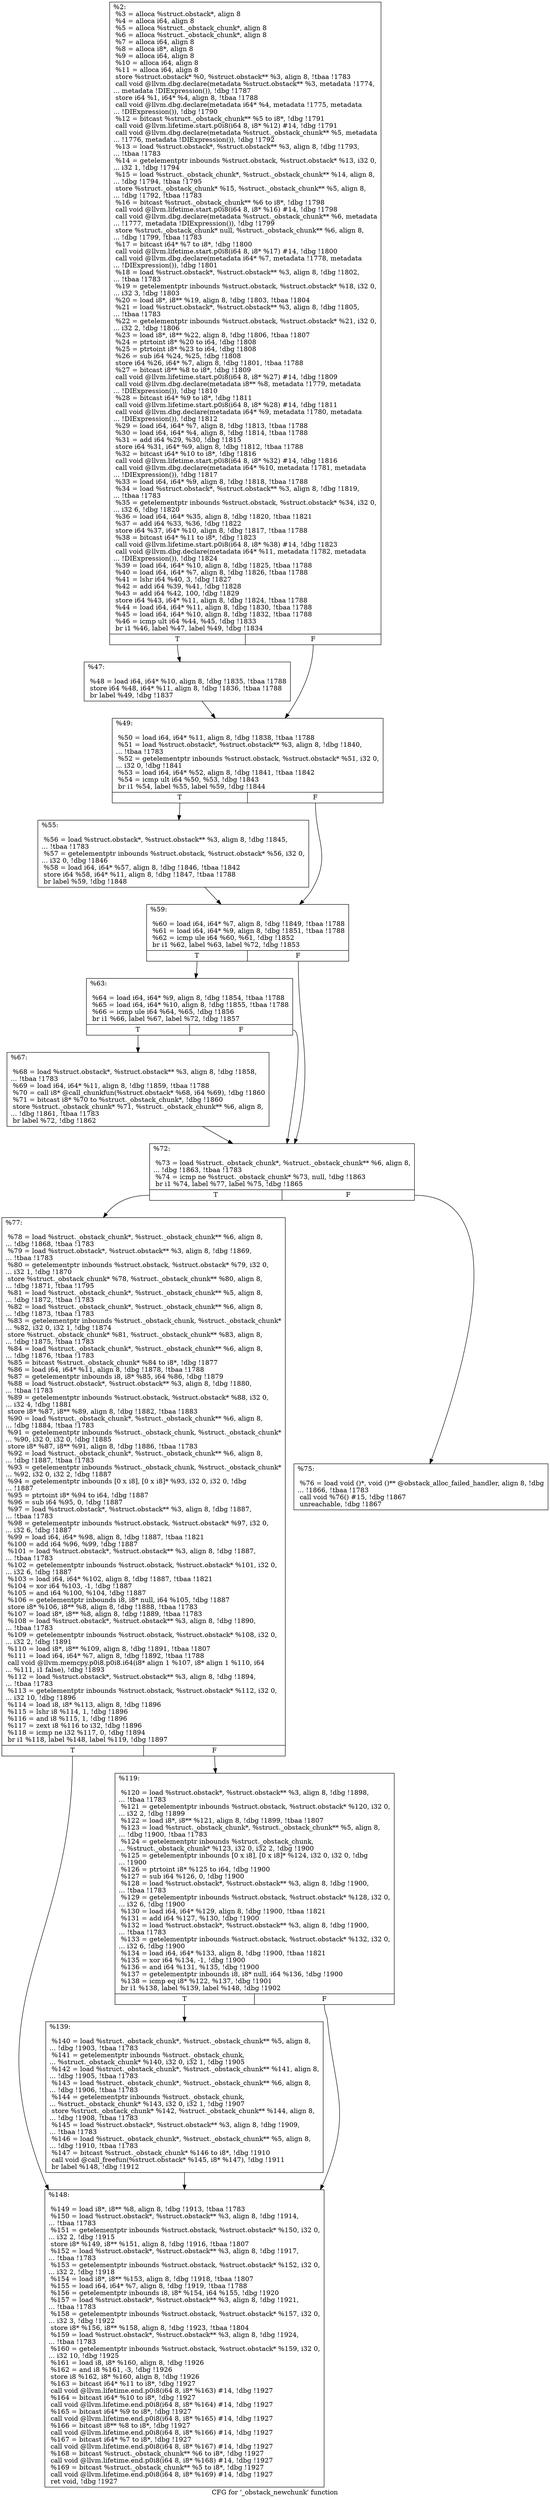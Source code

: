 digraph "CFG for '_obstack_newchunk' function" {
	label="CFG for '_obstack_newchunk' function";

	Node0x233b8f0 [shape=record,label="{%2:\l  %3 = alloca %struct.obstack*, align 8\l  %4 = alloca i64, align 8\l  %5 = alloca %struct._obstack_chunk*, align 8\l  %6 = alloca %struct._obstack_chunk*, align 8\l  %7 = alloca i64, align 8\l  %8 = alloca i8*, align 8\l  %9 = alloca i64, align 8\l  %10 = alloca i64, align 8\l  %11 = alloca i64, align 8\l  store %struct.obstack* %0, %struct.obstack** %3, align 8, !tbaa !1783\l  call void @llvm.dbg.declare(metadata %struct.obstack** %3, metadata !1774,\l... metadata !DIExpression()), !dbg !1787\l  store i64 %1, i64* %4, align 8, !tbaa !1788\l  call void @llvm.dbg.declare(metadata i64* %4, metadata !1775, metadata\l... !DIExpression()), !dbg !1790\l  %12 = bitcast %struct._obstack_chunk** %5 to i8*, !dbg !1791\l  call void @llvm.lifetime.start.p0i8(i64 8, i8* %12) #14, !dbg !1791\l  call void @llvm.dbg.declare(metadata %struct._obstack_chunk** %5, metadata\l... !1776, metadata !DIExpression()), !dbg !1792\l  %13 = load %struct.obstack*, %struct.obstack** %3, align 8, !dbg !1793,\l... !tbaa !1783\l  %14 = getelementptr inbounds %struct.obstack, %struct.obstack* %13, i32 0,\l... i32 1, !dbg !1794\l  %15 = load %struct._obstack_chunk*, %struct._obstack_chunk** %14, align 8,\l... !dbg !1794, !tbaa !1795\l  store %struct._obstack_chunk* %15, %struct._obstack_chunk** %5, align 8,\l... !dbg !1792, !tbaa !1783\l  %16 = bitcast %struct._obstack_chunk** %6 to i8*, !dbg !1798\l  call void @llvm.lifetime.start.p0i8(i64 8, i8* %16) #14, !dbg !1798\l  call void @llvm.dbg.declare(metadata %struct._obstack_chunk** %6, metadata\l... !1777, metadata !DIExpression()), !dbg !1799\l  store %struct._obstack_chunk* null, %struct._obstack_chunk** %6, align 8,\l... !dbg !1799, !tbaa !1783\l  %17 = bitcast i64* %7 to i8*, !dbg !1800\l  call void @llvm.lifetime.start.p0i8(i64 8, i8* %17) #14, !dbg !1800\l  call void @llvm.dbg.declare(metadata i64* %7, metadata !1778, metadata\l... !DIExpression()), !dbg !1801\l  %18 = load %struct.obstack*, %struct.obstack** %3, align 8, !dbg !1802,\l... !tbaa !1783\l  %19 = getelementptr inbounds %struct.obstack, %struct.obstack* %18, i32 0,\l... i32 3, !dbg !1803\l  %20 = load i8*, i8** %19, align 8, !dbg !1803, !tbaa !1804\l  %21 = load %struct.obstack*, %struct.obstack** %3, align 8, !dbg !1805,\l... !tbaa !1783\l  %22 = getelementptr inbounds %struct.obstack, %struct.obstack* %21, i32 0,\l... i32 2, !dbg !1806\l  %23 = load i8*, i8** %22, align 8, !dbg !1806, !tbaa !1807\l  %24 = ptrtoint i8* %20 to i64, !dbg !1808\l  %25 = ptrtoint i8* %23 to i64, !dbg !1808\l  %26 = sub i64 %24, %25, !dbg !1808\l  store i64 %26, i64* %7, align 8, !dbg !1801, !tbaa !1788\l  %27 = bitcast i8** %8 to i8*, !dbg !1809\l  call void @llvm.lifetime.start.p0i8(i64 8, i8* %27) #14, !dbg !1809\l  call void @llvm.dbg.declare(metadata i8** %8, metadata !1779, metadata\l... !DIExpression()), !dbg !1810\l  %28 = bitcast i64* %9 to i8*, !dbg !1811\l  call void @llvm.lifetime.start.p0i8(i64 8, i8* %28) #14, !dbg !1811\l  call void @llvm.dbg.declare(metadata i64* %9, metadata !1780, metadata\l... !DIExpression()), !dbg !1812\l  %29 = load i64, i64* %7, align 8, !dbg !1813, !tbaa !1788\l  %30 = load i64, i64* %4, align 8, !dbg !1814, !tbaa !1788\l  %31 = add i64 %29, %30, !dbg !1815\l  store i64 %31, i64* %9, align 8, !dbg !1812, !tbaa !1788\l  %32 = bitcast i64* %10 to i8*, !dbg !1816\l  call void @llvm.lifetime.start.p0i8(i64 8, i8* %32) #14, !dbg !1816\l  call void @llvm.dbg.declare(metadata i64* %10, metadata !1781, metadata\l... !DIExpression()), !dbg !1817\l  %33 = load i64, i64* %9, align 8, !dbg !1818, !tbaa !1788\l  %34 = load %struct.obstack*, %struct.obstack** %3, align 8, !dbg !1819,\l... !tbaa !1783\l  %35 = getelementptr inbounds %struct.obstack, %struct.obstack* %34, i32 0,\l... i32 6, !dbg !1820\l  %36 = load i64, i64* %35, align 8, !dbg !1820, !tbaa !1821\l  %37 = add i64 %33, %36, !dbg !1822\l  store i64 %37, i64* %10, align 8, !dbg !1817, !tbaa !1788\l  %38 = bitcast i64* %11 to i8*, !dbg !1823\l  call void @llvm.lifetime.start.p0i8(i64 8, i8* %38) #14, !dbg !1823\l  call void @llvm.dbg.declare(metadata i64* %11, metadata !1782, metadata\l... !DIExpression()), !dbg !1824\l  %39 = load i64, i64* %10, align 8, !dbg !1825, !tbaa !1788\l  %40 = load i64, i64* %7, align 8, !dbg !1826, !tbaa !1788\l  %41 = lshr i64 %40, 3, !dbg !1827\l  %42 = add i64 %39, %41, !dbg !1828\l  %43 = add i64 %42, 100, !dbg !1829\l  store i64 %43, i64* %11, align 8, !dbg !1824, !tbaa !1788\l  %44 = load i64, i64* %11, align 8, !dbg !1830, !tbaa !1788\l  %45 = load i64, i64* %10, align 8, !dbg !1832, !tbaa !1788\l  %46 = icmp ult i64 %44, %45, !dbg !1833\l  br i1 %46, label %47, label %49, !dbg !1834\l|{<s0>T|<s1>F}}"];
	Node0x233b8f0:s0 -> Node0x233dce0;
	Node0x233b8f0:s1 -> Node0x233dd30;
	Node0x233dce0 [shape=record,label="{%47:\l\l  %48 = load i64, i64* %10, align 8, !dbg !1835, !tbaa !1788\l  store i64 %48, i64* %11, align 8, !dbg !1836, !tbaa !1788\l  br label %49, !dbg !1837\l}"];
	Node0x233dce0 -> Node0x233dd30;
	Node0x233dd30 [shape=record,label="{%49:\l\l  %50 = load i64, i64* %11, align 8, !dbg !1838, !tbaa !1788\l  %51 = load %struct.obstack*, %struct.obstack** %3, align 8, !dbg !1840,\l... !tbaa !1783\l  %52 = getelementptr inbounds %struct.obstack, %struct.obstack* %51, i32 0,\l... i32 0, !dbg !1841\l  %53 = load i64, i64* %52, align 8, !dbg !1841, !tbaa !1842\l  %54 = icmp ult i64 %50, %53, !dbg !1843\l  br i1 %54, label %55, label %59, !dbg !1844\l|{<s0>T|<s1>F}}"];
	Node0x233dd30:s0 -> Node0x233dd80;
	Node0x233dd30:s1 -> Node0x233ddd0;
	Node0x233dd80 [shape=record,label="{%55:\l\l  %56 = load %struct.obstack*, %struct.obstack** %3, align 8, !dbg !1845,\l... !tbaa !1783\l  %57 = getelementptr inbounds %struct.obstack, %struct.obstack* %56, i32 0,\l... i32 0, !dbg !1846\l  %58 = load i64, i64* %57, align 8, !dbg !1846, !tbaa !1842\l  store i64 %58, i64* %11, align 8, !dbg !1847, !tbaa !1788\l  br label %59, !dbg !1848\l}"];
	Node0x233dd80 -> Node0x233ddd0;
	Node0x233ddd0 [shape=record,label="{%59:\l\l  %60 = load i64, i64* %7, align 8, !dbg !1849, !tbaa !1788\l  %61 = load i64, i64* %9, align 8, !dbg !1851, !tbaa !1788\l  %62 = icmp ule i64 %60, %61, !dbg !1852\l  br i1 %62, label %63, label %72, !dbg !1853\l|{<s0>T|<s1>F}}"];
	Node0x233ddd0:s0 -> Node0x233de20;
	Node0x233ddd0:s1 -> Node0x233dec0;
	Node0x233de20 [shape=record,label="{%63:\l\l  %64 = load i64, i64* %9, align 8, !dbg !1854, !tbaa !1788\l  %65 = load i64, i64* %10, align 8, !dbg !1855, !tbaa !1788\l  %66 = icmp ule i64 %64, %65, !dbg !1856\l  br i1 %66, label %67, label %72, !dbg !1857\l|{<s0>T|<s1>F}}"];
	Node0x233de20:s0 -> Node0x233de70;
	Node0x233de20:s1 -> Node0x233dec0;
	Node0x233de70 [shape=record,label="{%67:\l\l  %68 = load %struct.obstack*, %struct.obstack** %3, align 8, !dbg !1858,\l... !tbaa !1783\l  %69 = load i64, i64* %11, align 8, !dbg !1859, !tbaa !1788\l  %70 = call i8* @call_chunkfun(%struct.obstack* %68, i64 %69), !dbg !1860\l  %71 = bitcast i8* %70 to %struct._obstack_chunk*, !dbg !1860\l  store %struct._obstack_chunk* %71, %struct._obstack_chunk** %6, align 8,\l... !dbg !1861, !tbaa !1783\l  br label %72, !dbg !1862\l}"];
	Node0x233de70 -> Node0x233dec0;
	Node0x233dec0 [shape=record,label="{%72:\l\l  %73 = load %struct._obstack_chunk*, %struct._obstack_chunk** %6, align 8,\l... !dbg !1863, !tbaa !1783\l  %74 = icmp ne %struct._obstack_chunk* %73, null, !dbg !1863\l  br i1 %74, label %77, label %75, !dbg !1865\l|{<s0>T|<s1>F}}"];
	Node0x233dec0:s0 -> Node0x233df60;
	Node0x233dec0:s1 -> Node0x233df10;
	Node0x233df10 [shape=record,label="{%75:\l\l  %76 = load void ()*, void ()** @obstack_alloc_failed_handler, align 8, !dbg\l... !1866, !tbaa !1783\l  call void %76() #15, !dbg !1867\l  unreachable, !dbg !1867\l}"];
	Node0x233df60 [shape=record,label="{%77:\l\l  %78 = load %struct._obstack_chunk*, %struct._obstack_chunk** %6, align 8,\l... !dbg !1868, !tbaa !1783\l  %79 = load %struct.obstack*, %struct.obstack** %3, align 8, !dbg !1869,\l... !tbaa !1783\l  %80 = getelementptr inbounds %struct.obstack, %struct.obstack* %79, i32 0,\l... i32 1, !dbg !1870\l  store %struct._obstack_chunk* %78, %struct._obstack_chunk** %80, align 8,\l... !dbg !1871, !tbaa !1795\l  %81 = load %struct._obstack_chunk*, %struct._obstack_chunk** %5, align 8,\l... !dbg !1872, !tbaa !1783\l  %82 = load %struct._obstack_chunk*, %struct._obstack_chunk** %6, align 8,\l... !dbg !1873, !tbaa !1783\l  %83 = getelementptr inbounds %struct._obstack_chunk, %struct._obstack_chunk*\l... %82, i32 0, i32 1, !dbg !1874\l  store %struct._obstack_chunk* %81, %struct._obstack_chunk** %83, align 8,\l... !dbg !1875, !tbaa !1783\l  %84 = load %struct._obstack_chunk*, %struct._obstack_chunk** %6, align 8,\l... !dbg !1876, !tbaa !1783\l  %85 = bitcast %struct._obstack_chunk* %84 to i8*, !dbg !1877\l  %86 = load i64, i64* %11, align 8, !dbg !1878, !tbaa !1788\l  %87 = getelementptr inbounds i8, i8* %85, i64 %86, !dbg !1879\l  %88 = load %struct.obstack*, %struct.obstack** %3, align 8, !dbg !1880,\l... !tbaa !1783\l  %89 = getelementptr inbounds %struct.obstack, %struct.obstack* %88, i32 0,\l... i32 4, !dbg !1881\l  store i8* %87, i8** %89, align 8, !dbg !1882, !tbaa !1883\l  %90 = load %struct._obstack_chunk*, %struct._obstack_chunk** %6, align 8,\l... !dbg !1884, !tbaa !1783\l  %91 = getelementptr inbounds %struct._obstack_chunk, %struct._obstack_chunk*\l... %90, i32 0, i32 0, !dbg !1885\l  store i8* %87, i8** %91, align 8, !dbg !1886, !tbaa !1783\l  %92 = load %struct._obstack_chunk*, %struct._obstack_chunk** %6, align 8,\l... !dbg !1887, !tbaa !1783\l  %93 = getelementptr inbounds %struct._obstack_chunk, %struct._obstack_chunk*\l... %92, i32 0, i32 2, !dbg !1887\l  %94 = getelementptr inbounds [0 x i8], [0 x i8]* %93, i32 0, i32 0, !dbg\l... !1887\l  %95 = ptrtoint i8* %94 to i64, !dbg !1887\l  %96 = sub i64 %95, 0, !dbg !1887\l  %97 = load %struct.obstack*, %struct.obstack** %3, align 8, !dbg !1887,\l... !tbaa !1783\l  %98 = getelementptr inbounds %struct.obstack, %struct.obstack* %97, i32 0,\l... i32 6, !dbg !1887\l  %99 = load i64, i64* %98, align 8, !dbg !1887, !tbaa !1821\l  %100 = add i64 %96, %99, !dbg !1887\l  %101 = load %struct.obstack*, %struct.obstack** %3, align 8, !dbg !1887,\l... !tbaa !1783\l  %102 = getelementptr inbounds %struct.obstack, %struct.obstack* %101, i32 0,\l... i32 6, !dbg !1887\l  %103 = load i64, i64* %102, align 8, !dbg !1887, !tbaa !1821\l  %104 = xor i64 %103, -1, !dbg !1887\l  %105 = and i64 %100, %104, !dbg !1887\l  %106 = getelementptr inbounds i8, i8* null, i64 %105, !dbg !1887\l  store i8* %106, i8** %8, align 8, !dbg !1888, !tbaa !1783\l  %107 = load i8*, i8** %8, align 8, !dbg !1889, !tbaa !1783\l  %108 = load %struct.obstack*, %struct.obstack** %3, align 8, !dbg !1890,\l... !tbaa !1783\l  %109 = getelementptr inbounds %struct.obstack, %struct.obstack* %108, i32 0,\l... i32 2, !dbg !1891\l  %110 = load i8*, i8** %109, align 8, !dbg !1891, !tbaa !1807\l  %111 = load i64, i64* %7, align 8, !dbg !1892, !tbaa !1788\l  call void @llvm.memcpy.p0i8.p0i8.i64(i8* align 1 %107, i8* align 1 %110, i64\l... %111, i1 false), !dbg !1893\l  %112 = load %struct.obstack*, %struct.obstack** %3, align 8, !dbg !1894,\l... !tbaa !1783\l  %113 = getelementptr inbounds %struct.obstack, %struct.obstack* %112, i32 0,\l... i32 10, !dbg !1896\l  %114 = load i8, i8* %113, align 8, !dbg !1896\l  %115 = lshr i8 %114, 1, !dbg !1896\l  %116 = and i8 %115, 1, !dbg !1896\l  %117 = zext i8 %116 to i32, !dbg !1896\l  %118 = icmp ne i32 %117, 0, !dbg !1894\l  br i1 %118, label %148, label %119, !dbg !1897\l|{<s0>T|<s1>F}}"];
	Node0x233df60:s0 -> Node0x233e050;
	Node0x233df60:s1 -> Node0x233dfb0;
	Node0x233dfb0 [shape=record,label="{%119:\l\l  %120 = load %struct.obstack*, %struct.obstack** %3, align 8, !dbg !1898,\l... !tbaa !1783\l  %121 = getelementptr inbounds %struct.obstack, %struct.obstack* %120, i32 0,\l... i32 2, !dbg !1899\l  %122 = load i8*, i8** %121, align 8, !dbg !1899, !tbaa !1807\l  %123 = load %struct._obstack_chunk*, %struct._obstack_chunk** %5, align 8,\l... !dbg !1900, !tbaa !1783\l  %124 = getelementptr inbounds %struct._obstack_chunk,\l... %struct._obstack_chunk* %123, i32 0, i32 2, !dbg !1900\l  %125 = getelementptr inbounds [0 x i8], [0 x i8]* %124, i32 0, i32 0, !dbg\l... !1900\l  %126 = ptrtoint i8* %125 to i64, !dbg !1900\l  %127 = sub i64 %126, 0, !dbg !1900\l  %128 = load %struct.obstack*, %struct.obstack** %3, align 8, !dbg !1900,\l... !tbaa !1783\l  %129 = getelementptr inbounds %struct.obstack, %struct.obstack* %128, i32 0,\l... i32 6, !dbg !1900\l  %130 = load i64, i64* %129, align 8, !dbg !1900, !tbaa !1821\l  %131 = add i64 %127, %130, !dbg !1900\l  %132 = load %struct.obstack*, %struct.obstack** %3, align 8, !dbg !1900,\l... !tbaa !1783\l  %133 = getelementptr inbounds %struct.obstack, %struct.obstack* %132, i32 0,\l... i32 6, !dbg !1900\l  %134 = load i64, i64* %133, align 8, !dbg !1900, !tbaa !1821\l  %135 = xor i64 %134, -1, !dbg !1900\l  %136 = and i64 %131, %135, !dbg !1900\l  %137 = getelementptr inbounds i8, i8* null, i64 %136, !dbg !1900\l  %138 = icmp eq i8* %122, %137, !dbg !1901\l  br i1 %138, label %139, label %148, !dbg !1902\l|{<s0>T|<s1>F}}"];
	Node0x233dfb0:s0 -> Node0x233e000;
	Node0x233dfb0:s1 -> Node0x233e050;
	Node0x233e000 [shape=record,label="{%139:\l\l  %140 = load %struct._obstack_chunk*, %struct._obstack_chunk** %5, align 8,\l... !dbg !1903, !tbaa !1783\l  %141 = getelementptr inbounds %struct._obstack_chunk,\l... %struct._obstack_chunk* %140, i32 0, i32 1, !dbg !1905\l  %142 = load %struct._obstack_chunk*, %struct._obstack_chunk** %141, align 8,\l... !dbg !1905, !tbaa !1783\l  %143 = load %struct._obstack_chunk*, %struct._obstack_chunk** %6, align 8,\l... !dbg !1906, !tbaa !1783\l  %144 = getelementptr inbounds %struct._obstack_chunk,\l... %struct._obstack_chunk* %143, i32 0, i32 1, !dbg !1907\l  store %struct._obstack_chunk* %142, %struct._obstack_chunk** %144, align 8,\l... !dbg !1908, !tbaa !1783\l  %145 = load %struct.obstack*, %struct.obstack** %3, align 8, !dbg !1909,\l... !tbaa !1783\l  %146 = load %struct._obstack_chunk*, %struct._obstack_chunk** %5, align 8,\l... !dbg !1910, !tbaa !1783\l  %147 = bitcast %struct._obstack_chunk* %146 to i8*, !dbg !1910\l  call void @call_freefun(%struct.obstack* %145, i8* %147), !dbg !1911\l  br label %148, !dbg !1912\l}"];
	Node0x233e000 -> Node0x233e050;
	Node0x233e050 [shape=record,label="{%148:\l\l  %149 = load i8*, i8** %8, align 8, !dbg !1913, !tbaa !1783\l  %150 = load %struct.obstack*, %struct.obstack** %3, align 8, !dbg !1914,\l... !tbaa !1783\l  %151 = getelementptr inbounds %struct.obstack, %struct.obstack* %150, i32 0,\l... i32 2, !dbg !1915\l  store i8* %149, i8** %151, align 8, !dbg !1916, !tbaa !1807\l  %152 = load %struct.obstack*, %struct.obstack** %3, align 8, !dbg !1917,\l... !tbaa !1783\l  %153 = getelementptr inbounds %struct.obstack, %struct.obstack* %152, i32 0,\l... i32 2, !dbg !1918\l  %154 = load i8*, i8** %153, align 8, !dbg !1918, !tbaa !1807\l  %155 = load i64, i64* %7, align 8, !dbg !1919, !tbaa !1788\l  %156 = getelementptr inbounds i8, i8* %154, i64 %155, !dbg !1920\l  %157 = load %struct.obstack*, %struct.obstack** %3, align 8, !dbg !1921,\l... !tbaa !1783\l  %158 = getelementptr inbounds %struct.obstack, %struct.obstack* %157, i32 0,\l... i32 3, !dbg !1922\l  store i8* %156, i8** %158, align 8, !dbg !1923, !tbaa !1804\l  %159 = load %struct.obstack*, %struct.obstack** %3, align 8, !dbg !1924,\l... !tbaa !1783\l  %160 = getelementptr inbounds %struct.obstack, %struct.obstack* %159, i32 0,\l... i32 10, !dbg !1925\l  %161 = load i8, i8* %160, align 8, !dbg !1926\l  %162 = and i8 %161, -3, !dbg !1926\l  store i8 %162, i8* %160, align 8, !dbg !1926\l  %163 = bitcast i64* %11 to i8*, !dbg !1927\l  call void @llvm.lifetime.end.p0i8(i64 8, i8* %163) #14, !dbg !1927\l  %164 = bitcast i64* %10 to i8*, !dbg !1927\l  call void @llvm.lifetime.end.p0i8(i64 8, i8* %164) #14, !dbg !1927\l  %165 = bitcast i64* %9 to i8*, !dbg !1927\l  call void @llvm.lifetime.end.p0i8(i64 8, i8* %165) #14, !dbg !1927\l  %166 = bitcast i8** %8 to i8*, !dbg !1927\l  call void @llvm.lifetime.end.p0i8(i64 8, i8* %166) #14, !dbg !1927\l  %167 = bitcast i64* %7 to i8*, !dbg !1927\l  call void @llvm.lifetime.end.p0i8(i64 8, i8* %167) #14, !dbg !1927\l  %168 = bitcast %struct._obstack_chunk** %6 to i8*, !dbg !1927\l  call void @llvm.lifetime.end.p0i8(i64 8, i8* %168) #14, !dbg !1927\l  %169 = bitcast %struct._obstack_chunk** %5 to i8*, !dbg !1927\l  call void @llvm.lifetime.end.p0i8(i64 8, i8* %169) #14, !dbg !1927\l  ret void, !dbg !1927\l}"];
}
